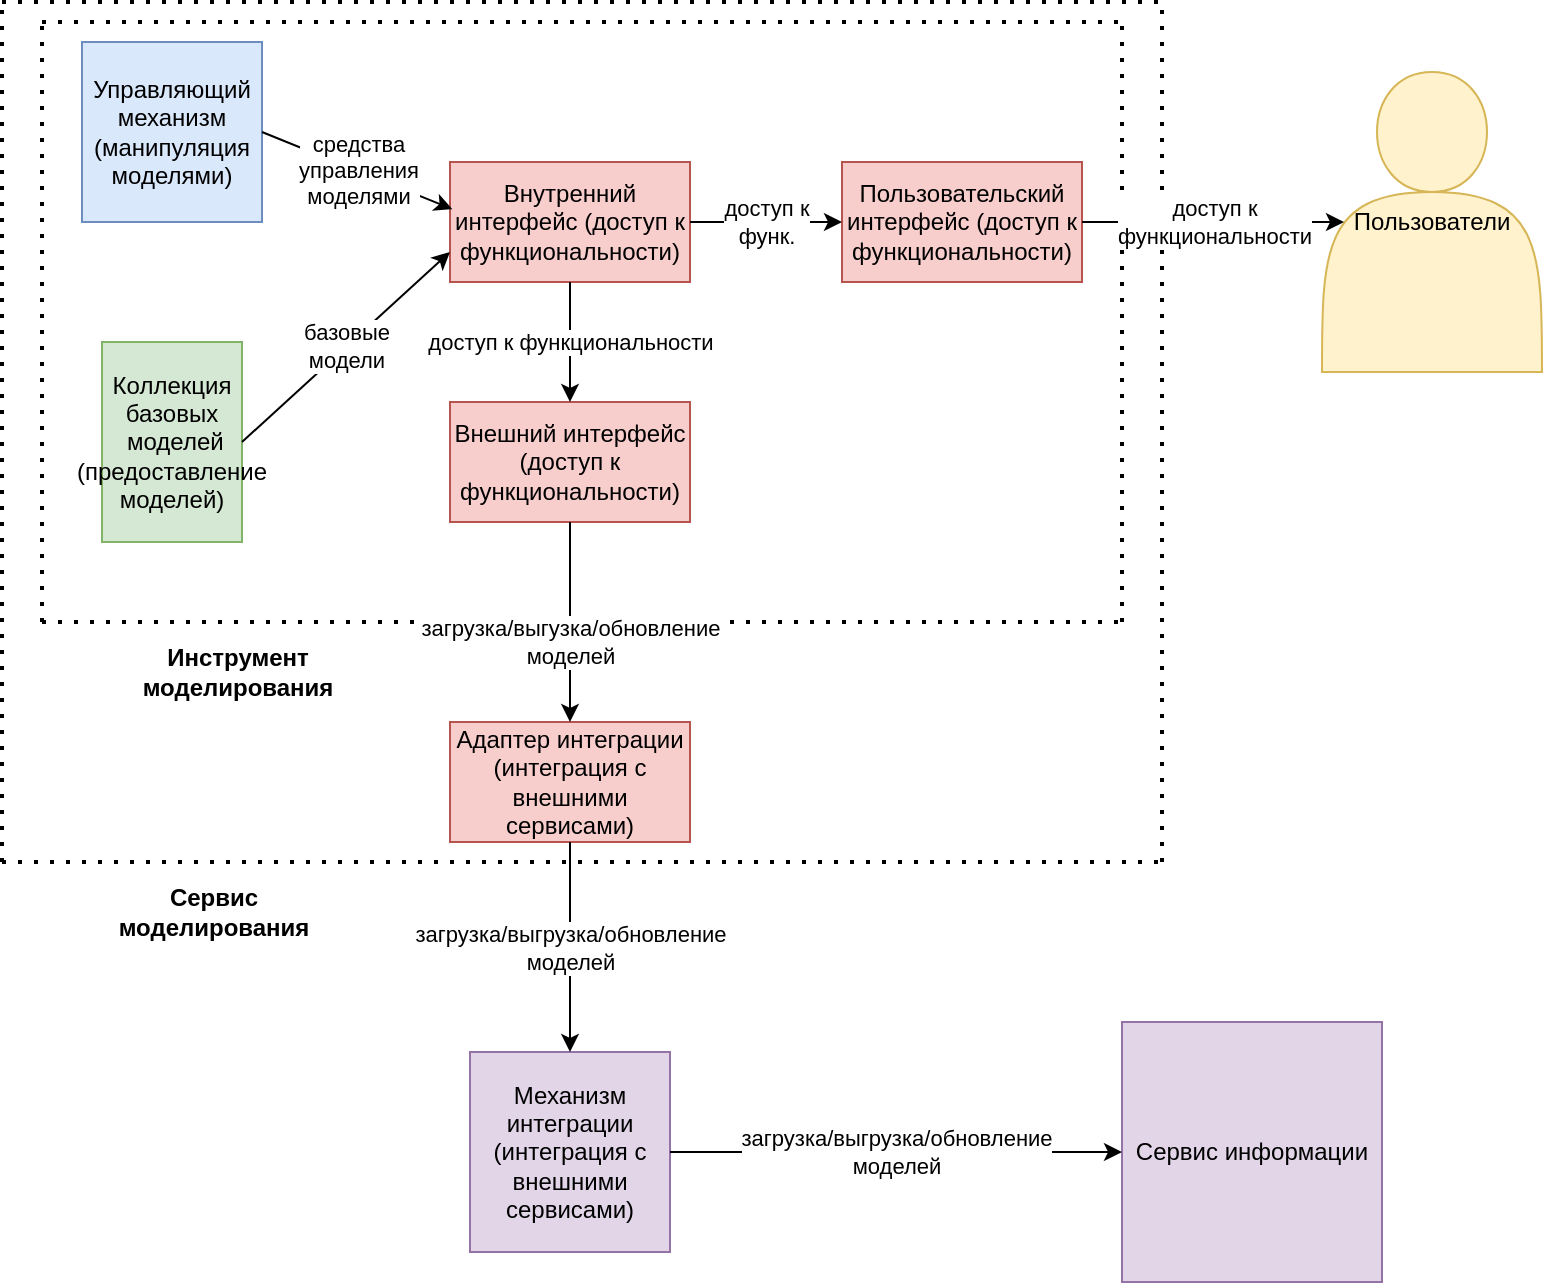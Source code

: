 <mxfile version="18.0.1" type="device"><diagram id="9lDsQWK6JBNyYMBkSDFL" name="Страница 1"><mxGraphModel dx="1038" dy="649" grid="1" gridSize="10" guides="1" tooltips="1" connect="1" arrows="1" fold="1" page="1" pageScale="1" pageWidth="827" pageHeight="1169" math="0" shadow="0"><root><mxCell id="0"/><mxCell id="1" parent="0"/><mxCell id="3dI7ZXFZfS1ABZjGVnVD-1" value="Механизм интеграции (интеграция с внешними сервисами)" style="whiteSpace=wrap;html=1;aspect=fixed;fillColor=#e1d5e7;strokeColor=#9673a6;" vertex="1" parent="1"><mxGeometry x="354" y="535" width="100" height="100" as="geometry"/></mxCell><mxCell id="3dI7ZXFZfS1ABZjGVnVD-2" value="Сервис информации" style="whiteSpace=wrap;html=1;aspect=fixed;fillColor=#e1d5e7;strokeColor=#9673a6;" vertex="1" parent="1"><mxGeometry x="680" y="520" width="130" height="130" as="geometry"/></mxCell><mxCell id="3dI7ZXFZfS1ABZjGVnVD-3" value="Адаптер интеграции (интеграция с внешними сервисами)" style="rounded=0;whiteSpace=wrap;html=1;fillColor=#f8cecc;strokeColor=#b85450;" vertex="1" parent="1"><mxGeometry x="344" y="370" width="120" height="60" as="geometry"/></mxCell><mxCell id="3dI7ZXFZfS1ABZjGVnVD-4" value="Внешний интерфейс (доступ к функциональности)" style="rounded=0;whiteSpace=wrap;html=1;fillColor=#f8cecc;strokeColor=#b85450;" vertex="1" parent="1"><mxGeometry x="344" y="210" width="120" height="60" as="geometry"/></mxCell><mxCell id="3dI7ZXFZfS1ABZjGVnVD-5" value="Внутренний интерфейс (доступ к функциональности)" style="rounded=0;whiteSpace=wrap;html=1;fillColor=#f8cecc;strokeColor=#b85450;" vertex="1" parent="1"><mxGeometry x="344" y="90" width="120" height="60" as="geometry"/></mxCell><mxCell id="3dI7ZXFZfS1ABZjGVnVD-6" value="Коллекция&lt;br&gt;базовых&lt;br&gt;&amp;nbsp;моделей (предоставление моделей)" style="rounded=0;whiteSpace=wrap;html=1;fillColor=#d5e8d4;strokeColor=#82b366;" vertex="1" parent="1"><mxGeometry x="170" y="180" width="70" height="100" as="geometry"/></mxCell><mxCell id="3dI7ZXFZfS1ABZjGVnVD-7" value="Управляющий механизм (манипуляция моделями)" style="whiteSpace=wrap;html=1;aspect=fixed;fillColor=#dae8fc;strokeColor=#6c8ebf;" vertex="1" parent="1"><mxGeometry x="160" y="30" width="90" height="90" as="geometry"/></mxCell><mxCell id="3dI7ZXFZfS1ABZjGVnVD-8" value="Пользовательский интерфейс (доступ к функциональности)" style="rounded=0;whiteSpace=wrap;html=1;fillColor=#f8cecc;strokeColor=#b85450;" vertex="1" parent="1"><mxGeometry x="540" y="90" width="120" height="60" as="geometry"/></mxCell><mxCell id="3dI7ZXFZfS1ABZjGVnVD-9" value="Пользователи" style="shape=actor;whiteSpace=wrap;html=1;fillColor=#fff2cc;strokeColor=#d6b656;" vertex="1" parent="1"><mxGeometry x="780" y="45" width="110" height="150" as="geometry"/></mxCell><mxCell id="3dI7ZXFZfS1ABZjGVnVD-10" value="" style="endArrow=none;dashed=1;html=1;dashPattern=1 3;strokeWidth=2;rounded=0;" edge="1" parent="1"><mxGeometry width="50" height="50" relative="1" as="geometry"><mxPoint x="120" y="10" as="sourcePoint"/><mxPoint x="700" y="10" as="targetPoint"/></mxGeometry></mxCell><mxCell id="3dI7ZXFZfS1ABZjGVnVD-11" value="" style="endArrow=none;dashed=1;html=1;dashPattern=1 3;strokeWidth=2;rounded=0;" edge="1" parent="1"><mxGeometry width="50" height="50" relative="1" as="geometry"><mxPoint x="120" y="440" as="sourcePoint"/><mxPoint x="120" y="10" as="targetPoint"/></mxGeometry></mxCell><mxCell id="3dI7ZXFZfS1ABZjGVnVD-13" value="" style="endArrow=none;dashed=1;html=1;dashPattern=1 3;strokeWidth=2;rounded=0;" edge="1" parent="1"><mxGeometry width="50" height="50" relative="1" as="geometry"><mxPoint x="700" y="440" as="sourcePoint"/><mxPoint x="700" y="10" as="targetPoint"/></mxGeometry></mxCell><mxCell id="3dI7ZXFZfS1ABZjGVnVD-14" value="" style="endArrow=none;dashed=1;html=1;dashPattern=1 3;strokeWidth=2;rounded=0;" edge="1" parent="1"><mxGeometry width="50" height="50" relative="1" as="geometry"><mxPoint x="140" y="20" as="sourcePoint"/><mxPoint x="680" y="20" as="targetPoint"/></mxGeometry></mxCell><mxCell id="3dI7ZXFZfS1ABZjGVnVD-15" value="" style="endArrow=none;dashed=1;html=1;dashPattern=1 3;strokeWidth=2;rounded=0;" edge="1" parent="1"><mxGeometry width="50" height="50" relative="1" as="geometry"><mxPoint x="140" y="320" as="sourcePoint"/><mxPoint x="140" y="20" as="targetPoint"/></mxGeometry></mxCell><mxCell id="3dI7ZXFZfS1ABZjGVnVD-16" value="" style="endArrow=none;dashed=1;html=1;dashPattern=1 3;strokeWidth=2;rounded=0;" edge="1" parent="1"><mxGeometry width="50" height="50" relative="1" as="geometry"><mxPoint x="140" y="320" as="sourcePoint"/><mxPoint x="680" y="320" as="targetPoint"/></mxGeometry></mxCell><mxCell id="3dI7ZXFZfS1ABZjGVnVD-17" value="" style="endArrow=none;dashed=1;html=1;dashPattern=1 3;strokeWidth=2;rounded=0;" edge="1" parent="1"><mxGeometry width="50" height="50" relative="1" as="geometry"><mxPoint x="680" y="320" as="sourcePoint"/><mxPoint x="680" y="20" as="targetPoint"/></mxGeometry></mxCell><mxCell id="3dI7ZXFZfS1ABZjGVnVD-18" value="&lt;b&gt;Инструмент моделирования&lt;/b&gt;" style="text;html=1;strokeColor=none;fillColor=none;align=center;verticalAlign=middle;whiteSpace=wrap;rounded=0;" vertex="1" parent="1"><mxGeometry x="180" y="330" width="116" height="30" as="geometry"/></mxCell><mxCell id="3dI7ZXFZfS1ABZjGVnVD-19" value="" style="endArrow=none;dashed=1;html=1;dashPattern=1 3;strokeWidth=2;rounded=0;" edge="1" parent="1"><mxGeometry width="50" height="50" relative="1" as="geometry"><mxPoint x="120" y="440" as="sourcePoint"/><mxPoint x="700" y="440" as="targetPoint"/></mxGeometry></mxCell><mxCell id="3dI7ZXFZfS1ABZjGVnVD-20" value="&lt;b&gt;Сервис моделирования&lt;/b&gt;" style="text;html=1;strokeColor=none;fillColor=none;align=center;verticalAlign=middle;whiteSpace=wrap;rounded=0;" vertex="1" parent="1"><mxGeometry x="156" y="450" width="140" height="30" as="geometry"/></mxCell><mxCell id="3dI7ZXFZfS1ABZjGVnVD-21" value="загрузка/выгузка/обновление&lt;br&gt;моделей" style="endArrow=classic;html=1;rounded=0;exitX=0.5;exitY=1;exitDx=0;exitDy=0;entryX=0.5;entryY=0;entryDx=0;entryDy=0;" edge="1" parent="1" source="3dI7ZXFZfS1ABZjGVnVD-4" target="3dI7ZXFZfS1ABZjGVnVD-3"><mxGeometry x="0.2" width="50" height="50" relative="1" as="geometry"><mxPoint x="440" y="370" as="sourcePoint"/><mxPoint x="490" y="320" as="targetPoint"/><mxPoint as="offset"/></mxGeometry></mxCell><mxCell id="3dI7ZXFZfS1ABZjGVnVD-22" value="базовые&lt;br&gt;модели" style="endArrow=classic;html=1;rounded=0;exitX=1;exitY=0.5;exitDx=0;exitDy=0;entryX=0;entryY=0.75;entryDx=0;entryDy=0;" edge="1" parent="1" source="3dI7ZXFZfS1ABZjGVnVD-6" target="3dI7ZXFZfS1ABZjGVnVD-5"><mxGeometry width="50" height="50" relative="1" as="geometry"><mxPoint x="280" y="210" as="sourcePoint"/><mxPoint x="330" y="160" as="targetPoint"/></mxGeometry></mxCell><mxCell id="3dI7ZXFZfS1ABZjGVnVD-23" value="средства&lt;br&gt;управления&lt;br&gt;моделями" style="endArrow=classic;html=1;rounded=0;exitX=1;exitY=0.5;exitDx=0;exitDy=0;entryX=0.01;entryY=0.393;entryDx=0;entryDy=0;entryPerimeter=0;" edge="1" parent="1" source="3dI7ZXFZfS1ABZjGVnVD-7" target="3dI7ZXFZfS1ABZjGVnVD-5"><mxGeometry width="50" height="50" relative="1" as="geometry"><mxPoint x="270" y="100" as="sourcePoint"/><mxPoint x="320" y="50" as="targetPoint"/></mxGeometry></mxCell><mxCell id="3dI7ZXFZfS1ABZjGVnVD-24" value="доступ к функциональности" style="endArrow=classic;html=1;rounded=0;exitX=0.5;exitY=1;exitDx=0;exitDy=0;entryX=0.5;entryY=0;entryDx=0;entryDy=0;" edge="1" parent="1" source="3dI7ZXFZfS1ABZjGVnVD-5" target="3dI7ZXFZfS1ABZjGVnVD-4"><mxGeometry width="50" height="50" relative="1" as="geometry"><mxPoint x="390" y="210" as="sourcePoint"/><mxPoint x="440" y="160" as="targetPoint"/></mxGeometry></mxCell><mxCell id="3dI7ZXFZfS1ABZjGVnVD-25" value="доступ к&lt;br&gt;функциональности" style="endArrow=classic;html=1;rounded=0;exitX=1;exitY=0.5;exitDx=0;exitDy=0;entryX=0.1;entryY=0.5;entryDx=0;entryDy=0;entryPerimeter=0;" edge="1" parent="1" source="3dI7ZXFZfS1ABZjGVnVD-8" target="3dI7ZXFZfS1ABZjGVnVD-9"><mxGeometry width="50" height="50" relative="1" as="geometry"><mxPoint x="710" y="180" as="sourcePoint"/><mxPoint x="760" y="130" as="targetPoint"/></mxGeometry></mxCell><mxCell id="3dI7ZXFZfS1ABZjGVnVD-26" value="доступ к&lt;br&gt;функ." style="endArrow=classic;html=1;rounded=0;exitX=1;exitY=0.5;exitDx=0;exitDy=0;entryX=0;entryY=0.5;entryDx=0;entryDy=0;" edge="1" parent="1" source="3dI7ZXFZfS1ABZjGVnVD-5" target="3dI7ZXFZfS1ABZjGVnVD-8"><mxGeometry width="50" height="50" relative="1" as="geometry"><mxPoint x="520" y="120" as="sourcePoint"/><mxPoint x="570" y="70" as="targetPoint"/></mxGeometry></mxCell><mxCell id="3dI7ZXFZfS1ABZjGVnVD-27" value="загрузка/выгрузка/обновление&lt;br&gt;моделей" style="endArrow=classic;html=1;rounded=0;exitX=0.5;exitY=1;exitDx=0;exitDy=0;entryX=0.5;entryY=0;entryDx=0;entryDy=0;" edge="1" parent="1" source="3dI7ZXFZfS1ABZjGVnVD-3" target="3dI7ZXFZfS1ABZjGVnVD-1"><mxGeometry width="50" height="50" relative="1" as="geometry"><mxPoint x="380" y="530" as="sourcePoint"/><mxPoint x="430" y="480" as="targetPoint"/></mxGeometry></mxCell><mxCell id="3dI7ZXFZfS1ABZjGVnVD-28" value="загрузка/выгрузка/обновление&lt;br&gt;моделей" style="endArrow=classic;html=1;rounded=0;exitX=1;exitY=0.5;exitDx=0;exitDy=0;entryX=0;entryY=0.5;entryDx=0;entryDy=0;" edge="1" parent="1" source="3dI7ZXFZfS1ABZjGVnVD-1" target="3dI7ZXFZfS1ABZjGVnVD-2"><mxGeometry width="50" height="50" relative="1" as="geometry"><mxPoint x="520" y="610" as="sourcePoint"/><mxPoint x="570" y="560" as="targetPoint"/></mxGeometry></mxCell></root></mxGraphModel></diagram></mxfile>
